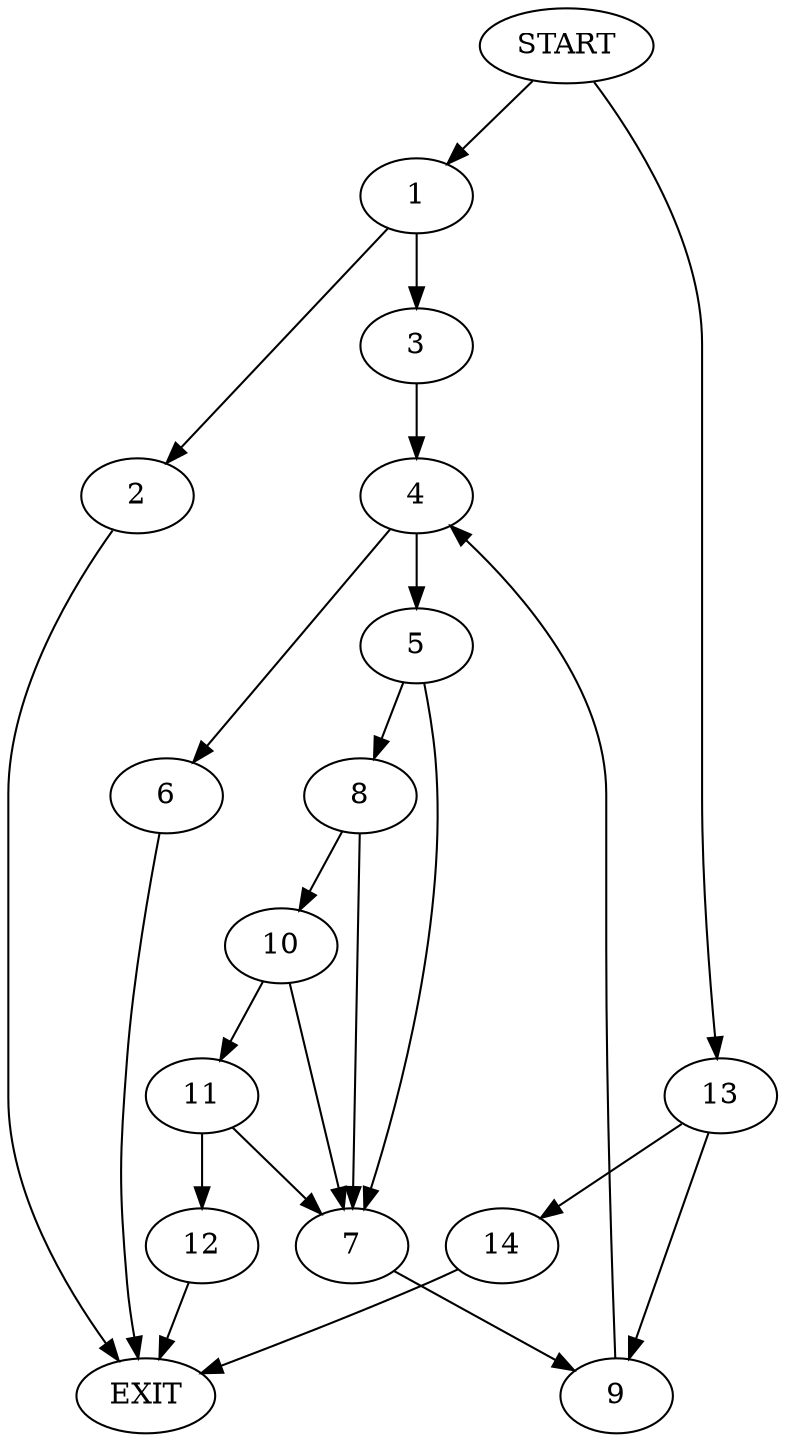 digraph {
0 [label="START"]
15 [label="EXIT"]
0 -> 1
1 -> 2
1 -> 3
3 -> 4
2 -> 15
4 -> 5
4 -> 6
5 -> 7
5 -> 8
6 -> 15
7 -> 9
8 -> 7
8 -> 10
10 -> 7
10 -> 11
11 -> 7
11 -> 12
12 -> 15
9 -> 4
0 -> 13
13 -> 14
13 -> 9
14 -> 15
}
